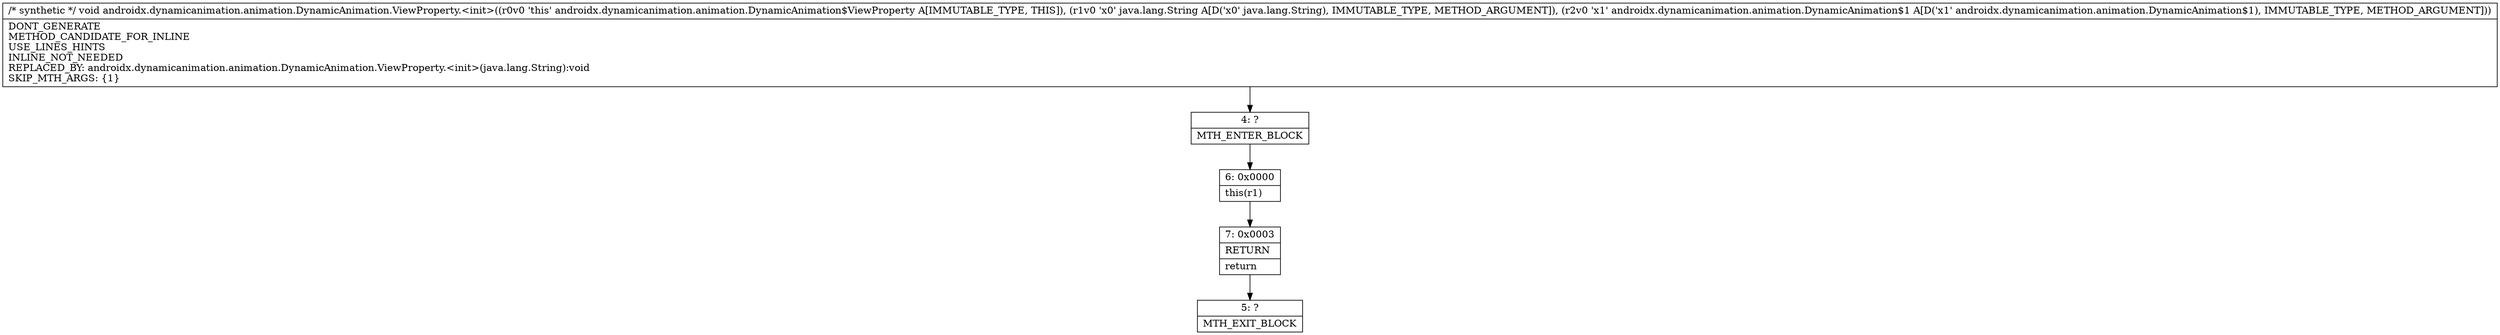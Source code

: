 digraph "CFG forandroidx.dynamicanimation.animation.DynamicAnimation.ViewProperty.\<init\>(Ljava\/lang\/String;Landroidx\/dynamicanimation\/animation\/DynamicAnimation$1;)V" {
Node_4 [shape=record,label="{4\:\ ?|MTH_ENTER_BLOCK\l}"];
Node_6 [shape=record,label="{6\:\ 0x0000|this(r1)\l}"];
Node_7 [shape=record,label="{7\:\ 0x0003|RETURN\l|return\l}"];
Node_5 [shape=record,label="{5\:\ ?|MTH_EXIT_BLOCK\l}"];
MethodNode[shape=record,label="{\/* synthetic *\/ void androidx.dynamicanimation.animation.DynamicAnimation.ViewProperty.\<init\>((r0v0 'this' androidx.dynamicanimation.animation.DynamicAnimation$ViewProperty A[IMMUTABLE_TYPE, THIS]), (r1v0 'x0' java.lang.String A[D('x0' java.lang.String), IMMUTABLE_TYPE, METHOD_ARGUMENT]), (r2v0 'x1' androidx.dynamicanimation.animation.DynamicAnimation$1 A[D('x1' androidx.dynamicanimation.animation.DynamicAnimation$1), IMMUTABLE_TYPE, METHOD_ARGUMENT]))  | DONT_GENERATE\lMETHOD_CANDIDATE_FOR_INLINE\lUSE_LINES_HINTS\lINLINE_NOT_NEEDED\lREPLACED_BY: androidx.dynamicanimation.animation.DynamicAnimation.ViewProperty.\<init\>(java.lang.String):void\lSKIP_MTH_ARGS: \{1\}\l}"];
MethodNode -> Node_4;Node_4 -> Node_6;
Node_6 -> Node_7;
Node_7 -> Node_5;
}


